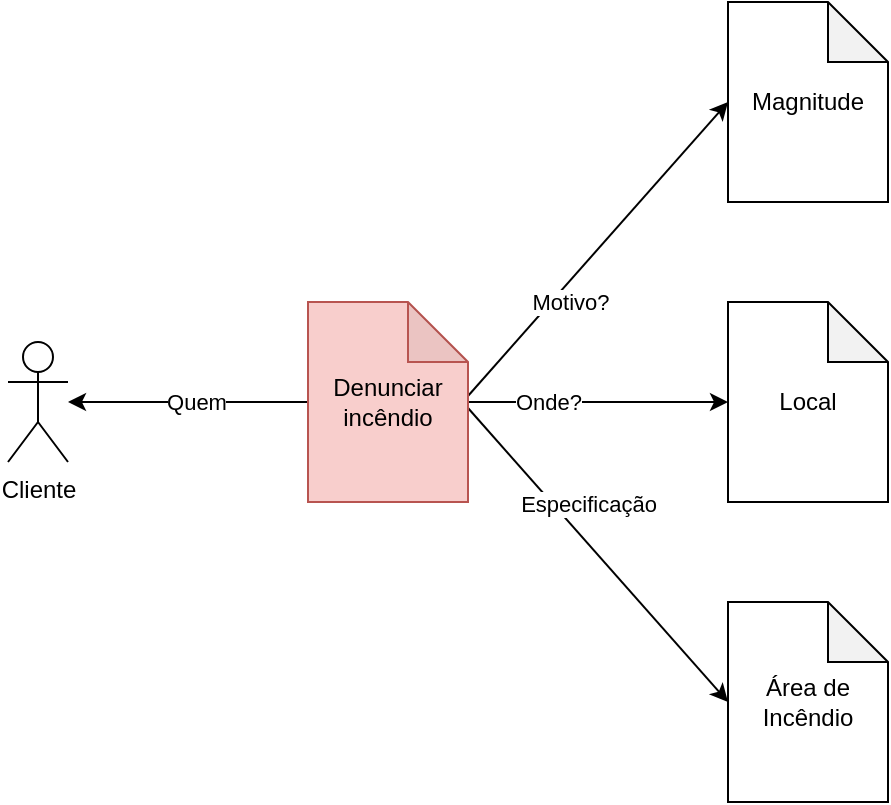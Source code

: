 <mxfile version="20.0.2" type="github">
  <diagram id="FUcwbwvkWHx2YHNpvdP8" name="Page-1">
    <mxGraphModel dx="782" dy="681" grid="1" gridSize="10" guides="1" tooltips="1" connect="1" arrows="1" fold="1" page="1" pageScale="1" pageWidth="827" pageHeight="1169" math="0" shadow="0">
      <root>
        <mxCell id="0" />
        <mxCell id="1" parent="0" />
        <mxCell id="GnJqO3XmcnJMQpaX9HcC-1" value="Cliente" style="shape=umlActor;verticalLabelPosition=bottom;verticalAlign=top;html=1;outlineConnect=0;" vertex="1" parent="1">
          <mxGeometry x="160" y="250" width="30" height="60" as="geometry" />
        </mxCell>
        <mxCell id="GnJqO3XmcnJMQpaX9HcC-4" style="edgeStyle=orthogonalEdgeStyle;rounded=0;orthogonalLoop=1;jettySize=auto;html=1;exitX=0;exitY=0.5;exitDx=0;exitDy=0;exitPerimeter=0;" edge="1" parent="1" source="GnJqO3XmcnJMQpaX9HcC-2" target="GnJqO3XmcnJMQpaX9HcC-1">
          <mxGeometry relative="1" as="geometry" />
        </mxCell>
        <mxCell id="GnJqO3XmcnJMQpaX9HcC-5" value="Quem" style="edgeLabel;html=1;align=center;verticalAlign=middle;resizable=0;points=[];" vertex="1" connectable="0" parent="GnJqO3XmcnJMQpaX9HcC-4">
          <mxGeometry x="0.327" relative="1" as="geometry">
            <mxPoint x="23" as="offset" />
          </mxGeometry>
        </mxCell>
        <mxCell id="GnJqO3XmcnJMQpaX9HcC-9" style="edgeStyle=orthogonalEdgeStyle;rounded=0;orthogonalLoop=1;jettySize=auto;html=1;entryX=0;entryY=0.5;entryDx=0;entryDy=0;entryPerimeter=0;" edge="1" parent="1" source="GnJqO3XmcnJMQpaX9HcC-2" target="GnJqO3XmcnJMQpaX9HcC-7">
          <mxGeometry relative="1" as="geometry" />
        </mxCell>
        <mxCell id="GnJqO3XmcnJMQpaX9HcC-10" value="Onde?" style="edgeLabel;html=1;align=center;verticalAlign=middle;resizable=0;points=[];" vertex="1" connectable="0" parent="GnJqO3XmcnJMQpaX9HcC-9">
          <mxGeometry x="-0.323" y="-1" relative="1" as="geometry">
            <mxPoint x="-4" y="-1" as="offset" />
          </mxGeometry>
        </mxCell>
        <mxCell id="GnJqO3XmcnJMQpaX9HcC-11" style="rounded=0;orthogonalLoop=1;jettySize=auto;html=1;entryX=0;entryY=0.5;entryDx=0;entryDy=0;entryPerimeter=0;exitX=1;exitY=0.47;exitDx=0;exitDy=0;exitPerimeter=0;" edge="1" parent="1" source="GnJqO3XmcnJMQpaX9HcC-2" target="GnJqO3XmcnJMQpaX9HcC-6">
          <mxGeometry relative="1" as="geometry" />
        </mxCell>
        <mxCell id="GnJqO3XmcnJMQpaX9HcC-13" value="Motivo?" style="edgeLabel;html=1;align=center;verticalAlign=middle;resizable=0;points=[];" vertex="1" connectable="0" parent="GnJqO3XmcnJMQpaX9HcC-11">
          <mxGeometry x="-0.467" y="-2" relative="1" as="geometry">
            <mxPoint x="14" y="-9" as="offset" />
          </mxGeometry>
        </mxCell>
        <mxCell id="GnJqO3XmcnJMQpaX9HcC-12" style="edgeStyle=none;rounded=0;orthogonalLoop=1;jettySize=auto;html=1;entryX=0;entryY=0.5;entryDx=0;entryDy=0;entryPerimeter=0;exitX=1;exitY=0.53;exitDx=0;exitDy=0;exitPerimeter=0;" edge="1" parent="1" source="GnJqO3XmcnJMQpaX9HcC-2" target="GnJqO3XmcnJMQpaX9HcC-8">
          <mxGeometry relative="1" as="geometry" />
        </mxCell>
        <mxCell id="GnJqO3XmcnJMQpaX9HcC-14" value="Especificação" style="edgeLabel;html=1;align=center;verticalAlign=middle;resizable=0;points=[];" vertex="1" connectable="0" parent="GnJqO3XmcnJMQpaX9HcC-12">
          <mxGeometry x="-0.379" y="-1" relative="1" as="geometry">
            <mxPoint x="20" y="1" as="offset" />
          </mxGeometry>
        </mxCell>
        <mxCell id="GnJqO3XmcnJMQpaX9HcC-2" value="Denunciar incêndio" style="shape=note;whiteSpace=wrap;html=1;backgroundOutline=1;darkOpacity=0.05;fillColor=#f8cecc;strokeColor=#b85450;" vertex="1" parent="1">
          <mxGeometry x="310" y="230" width="80" height="100" as="geometry" />
        </mxCell>
        <mxCell id="GnJqO3XmcnJMQpaX9HcC-6" value="Magnitude" style="shape=note;whiteSpace=wrap;html=1;backgroundOutline=1;darkOpacity=0.05;" vertex="1" parent="1">
          <mxGeometry x="520" y="80" width="80" height="100" as="geometry" />
        </mxCell>
        <mxCell id="GnJqO3XmcnJMQpaX9HcC-7" value="Local" style="shape=note;whiteSpace=wrap;html=1;backgroundOutline=1;darkOpacity=0.05;" vertex="1" parent="1">
          <mxGeometry x="520" y="230" width="80" height="100" as="geometry" />
        </mxCell>
        <mxCell id="GnJqO3XmcnJMQpaX9HcC-8" value="Área de Incêndio" style="shape=note;whiteSpace=wrap;html=1;backgroundOutline=1;darkOpacity=0.05;" vertex="1" parent="1">
          <mxGeometry x="520" y="380" width="80" height="100" as="geometry" />
        </mxCell>
      </root>
    </mxGraphModel>
  </diagram>
</mxfile>
